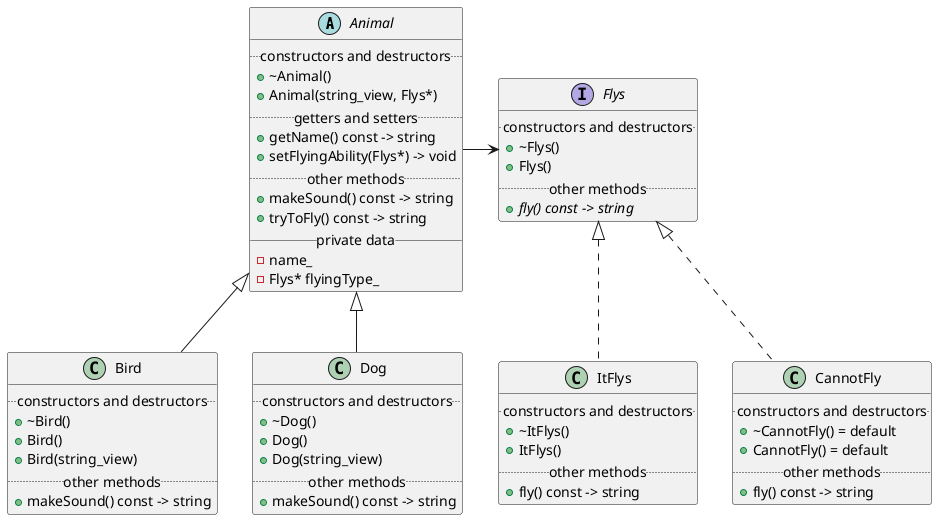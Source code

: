 @startuml

abstract class Animal
{
    .. constructors and destructors ..
    + ~Animal()
    + Animal(string_view, Flys*)
    .. getters and setters ..
    + getName() const -> string
    + setFlyingAbility(Flys*) -> void
    .. other methods ..
    + makeSound() const -> string
    + tryToFly() const -> string
    __ private data __
    - name_
    - Flys* flyingType_
}

class Bird
{
    .. constructors and destructors ..
    + ~Bird()
    + Bird()
    + Bird(string_view)
    .. other methods ..
    + makeSound() const -> string
}

class Dog
{
    .. constructors and destructors ..
    + ~Dog()
    + Dog()
    + Dog(string_view)
    .. other methods ..
    + makeSound() const -> string
}

Animal <|-- Bird
Animal <|-- Dog

interface Flys
{
    .. constructors and destructors ..
    + ~Flys()
    + Flys()
    .. other methods ..
    + {abstract} fly() const -> string
}

class ItFlys
{
    .. constructors and destructors ..
    + ~ItFlys()
    + ItFlys()
    .. other methods ..
    + fly() const -> string
}
class CannotFly
{
    .. constructors and destructors ..
    + ~CannotFly() = default
    + CannotFly() = default
    .. other methods ..
    + fly() const -> string
}

Animal -> Flys
Flys <|.. ItFlys
Flys <|.. CannotFly

@enduml